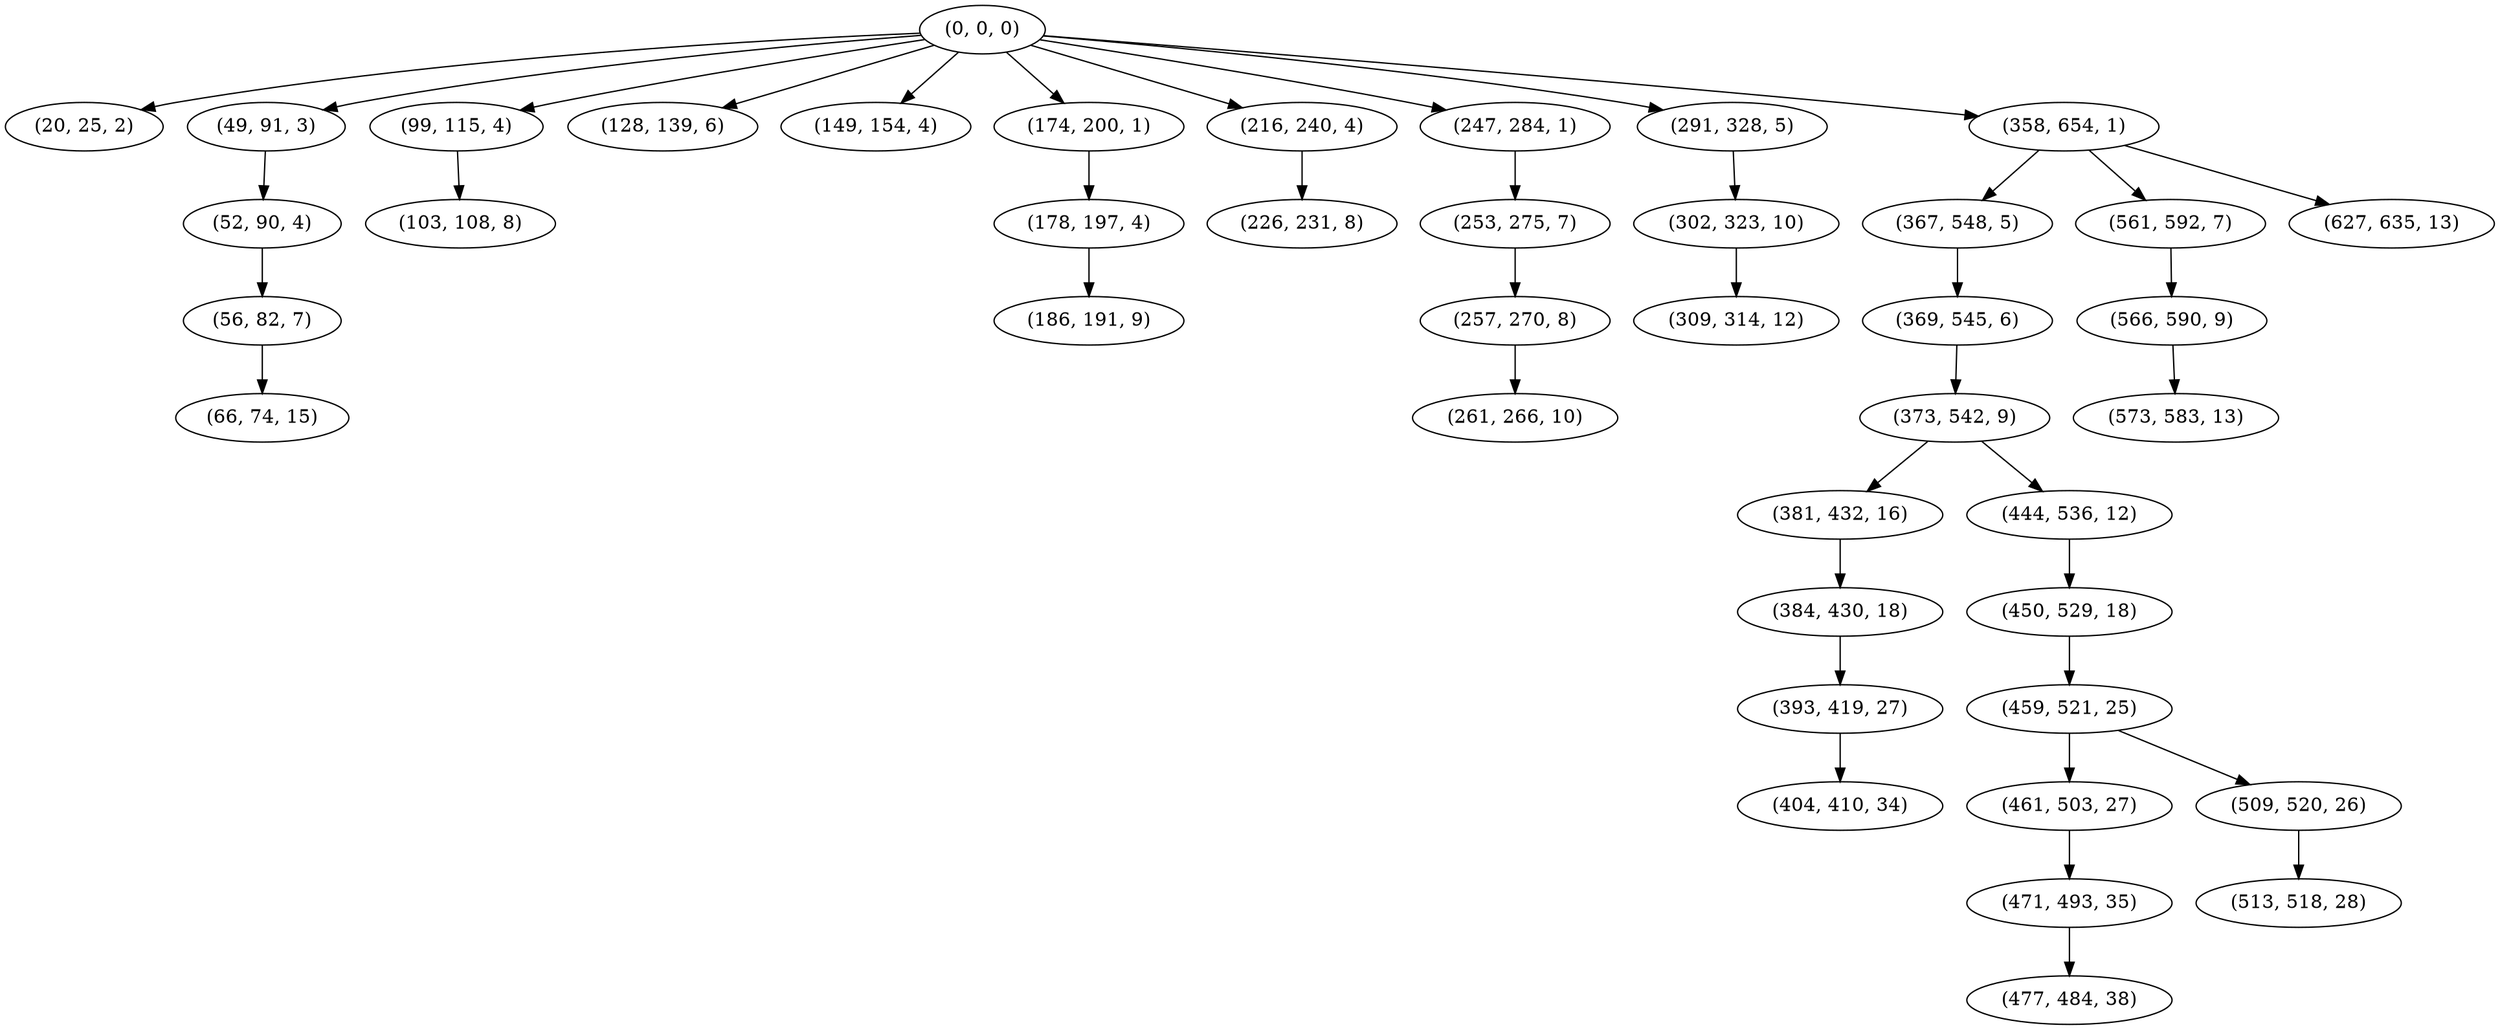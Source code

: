 digraph tree {
    "(0, 0, 0)";
    "(20, 25, 2)";
    "(49, 91, 3)";
    "(52, 90, 4)";
    "(56, 82, 7)";
    "(66, 74, 15)";
    "(99, 115, 4)";
    "(103, 108, 8)";
    "(128, 139, 6)";
    "(149, 154, 4)";
    "(174, 200, 1)";
    "(178, 197, 4)";
    "(186, 191, 9)";
    "(216, 240, 4)";
    "(226, 231, 8)";
    "(247, 284, 1)";
    "(253, 275, 7)";
    "(257, 270, 8)";
    "(261, 266, 10)";
    "(291, 328, 5)";
    "(302, 323, 10)";
    "(309, 314, 12)";
    "(358, 654, 1)";
    "(367, 548, 5)";
    "(369, 545, 6)";
    "(373, 542, 9)";
    "(381, 432, 16)";
    "(384, 430, 18)";
    "(393, 419, 27)";
    "(404, 410, 34)";
    "(444, 536, 12)";
    "(450, 529, 18)";
    "(459, 521, 25)";
    "(461, 503, 27)";
    "(471, 493, 35)";
    "(477, 484, 38)";
    "(509, 520, 26)";
    "(513, 518, 28)";
    "(561, 592, 7)";
    "(566, 590, 9)";
    "(573, 583, 13)";
    "(627, 635, 13)";
    "(0, 0, 0)" -> "(20, 25, 2)";
    "(0, 0, 0)" -> "(49, 91, 3)";
    "(0, 0, 0)" -> "(99, 115, 4)";
    "(0, 0, 0)" -> "(128, 139, 6)";
    "(0, 0, 0)" -> "(149, 154, 4)";
    "(0, 0, 0)" -> "(174, 200, 1)";
    "(0, 0, 0)" -> "(216, 240, 4)";
    "(0, 0, 0)" -> "(247, 284, 1)";
    "(0, 0, 0)" -> "(291, 328, 5)";
    "(0, 0, 0)" -> "(358, 654, 1)";
    "(49, 91, 3)" -> "(52, 90, 4)";
    "(52, 90, 4)" -> "(56, 82, 7)";
    "(56, 82, 7)" -> "(66, 74, 15)";
    "(99, 115, 4)" -> "(103, 108, 8)";
    "(174, 200, 1)" -> "(178, 197, 4)";
    "(178, 197, 4)" -> "(186, 191, 9)";
    "(216, 240, 4)" -> "(226, 231, 8)";
    "(247, 284, 1)" -> "(253, 275, 7)";
    "(253, 275, 7)" -> "(257, 270, 8)";
    "(257, 270, 8)" -> "(261, 266, 10)";
    "(291, 328, 5)" -> "(302, 323, 10)";
    "(302, 323, 10)" -> "(309, 314, 12)";
    "(358, 654, 1)" -> "(367, 548, 5)";
    "(358, 654, 1)" -> "(561, 592, 7)";
    "(358, 654, 1)" -> "(627, 635, 13)";
    "(367, 548, 5)" -> "(369, 545, 6)";
    "(369, 545, 6)" -> "(373, 542, 9)";
    "(373, 542, 9)" -> "(381, 432, 16)";
    "(373, 542, 9)" -> "(444, 536, 12)";
    "(381, 432, 16)" -> "(384, 430, 18)";
    "(384, 430, 18)" -> "(393, 419, 27)";
    "(393, 419, 27)" -> "(404, 410, 34)";
    "(444, 536, 12)" -> "(450, 529, 18)";
    "(450, 529, 18)" -> "(459, 521, 25)";
    "(459, 521, 25)" -> "(461, 503, 27)";
    "(459, 521, 25)" -> "(509, 520, 26)";
    "(461, 503, 27)" -> "(471, 493, 35)";
    "(471, 493, 35)" -> "(477, 484, 38)";
    "(509, 520, 26)" -> "(513, 518, 28)";
    "(561, 592, 7)" -> "(566, 590, 9)";
    "(566, 590, 9)" -> "(573, 583, 13)";
}
